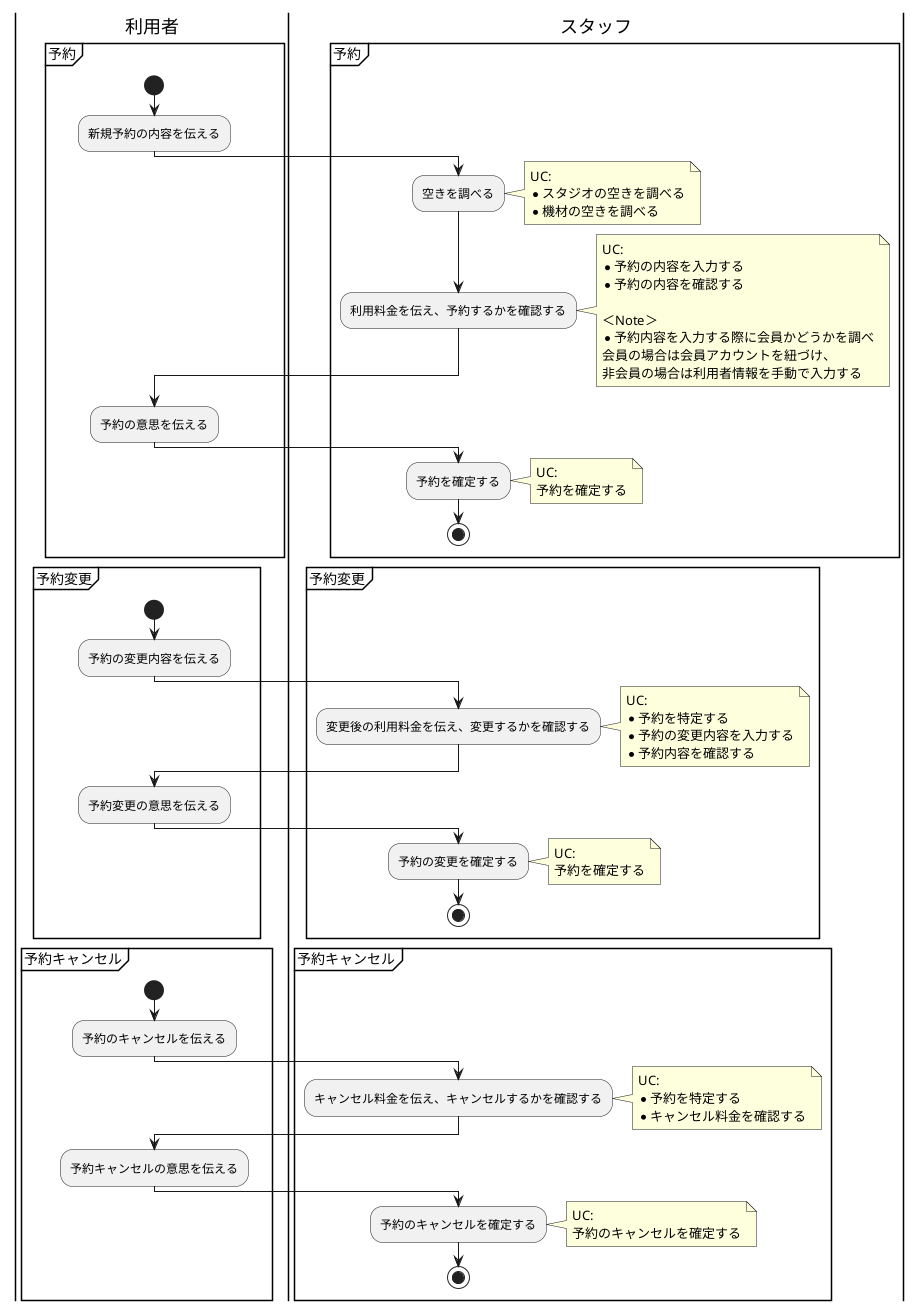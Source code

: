 @startuml BusinessFlow

|利用者|
partition 予約 {
    start
    :新規予約の内容を伝える;

    |スタッフ|
    :空きを調べる;
    note right
    UC:
    * スタジオの空きを調べる
    * 機材の空きを調べる
    end note

    :利用料金を伝え、予約するかを確認する;
    note right
    UC:
    * 予約の内容を入力する
    * 予約の内容を確認する

    ＜Note＞
    * 予約内容を入力する際に会員かどうかを調べ
    会員の場合は会員アカウントを紐づけ、
    非会員の場合は利用者情報を手動で入力する
    end note

    |利用者|
    :予約の意思を伝える;

    |スタッフ|
    :予約を確定する;
    note right
    UC:
    予約を確定する
    end note
    stop
}


|利用者|
partition 予約変更 {
    start
    :予約の変更内容を伝える;

    |スタッフ|
    :変更後の利用料金を伝え、変更するかを確認する;
    note right
    UC:
    * 予約を特定する
    * 予約の変更内容を入力する
    * 予約内容を確認する
    end note

    |利用者|
    :予約変更の意思を伝える;

    |スタッフ|
    :予約の変更を確定する;
    note right
    UC:
    予約を確定する
    end note
    stop
}


|利用者|
partition 予約キャンセル {
    start
    :予約のキャンセルを伝える;

    |スタッフ|
    :キャンセル料金を伝え、キャンセルするかを確認する;
    note right
    UC:
    * 予約を特定する
    * キャンセル料金を確認する
    end note

    |利用者|
    :予約キャンセルの意思を伝える;

    |スタッフ|
    :予約のキャンセルを確定する;
    note right
    UC:
    予約のキャンセルを確定する
    end note
    stop
}

@enduml
